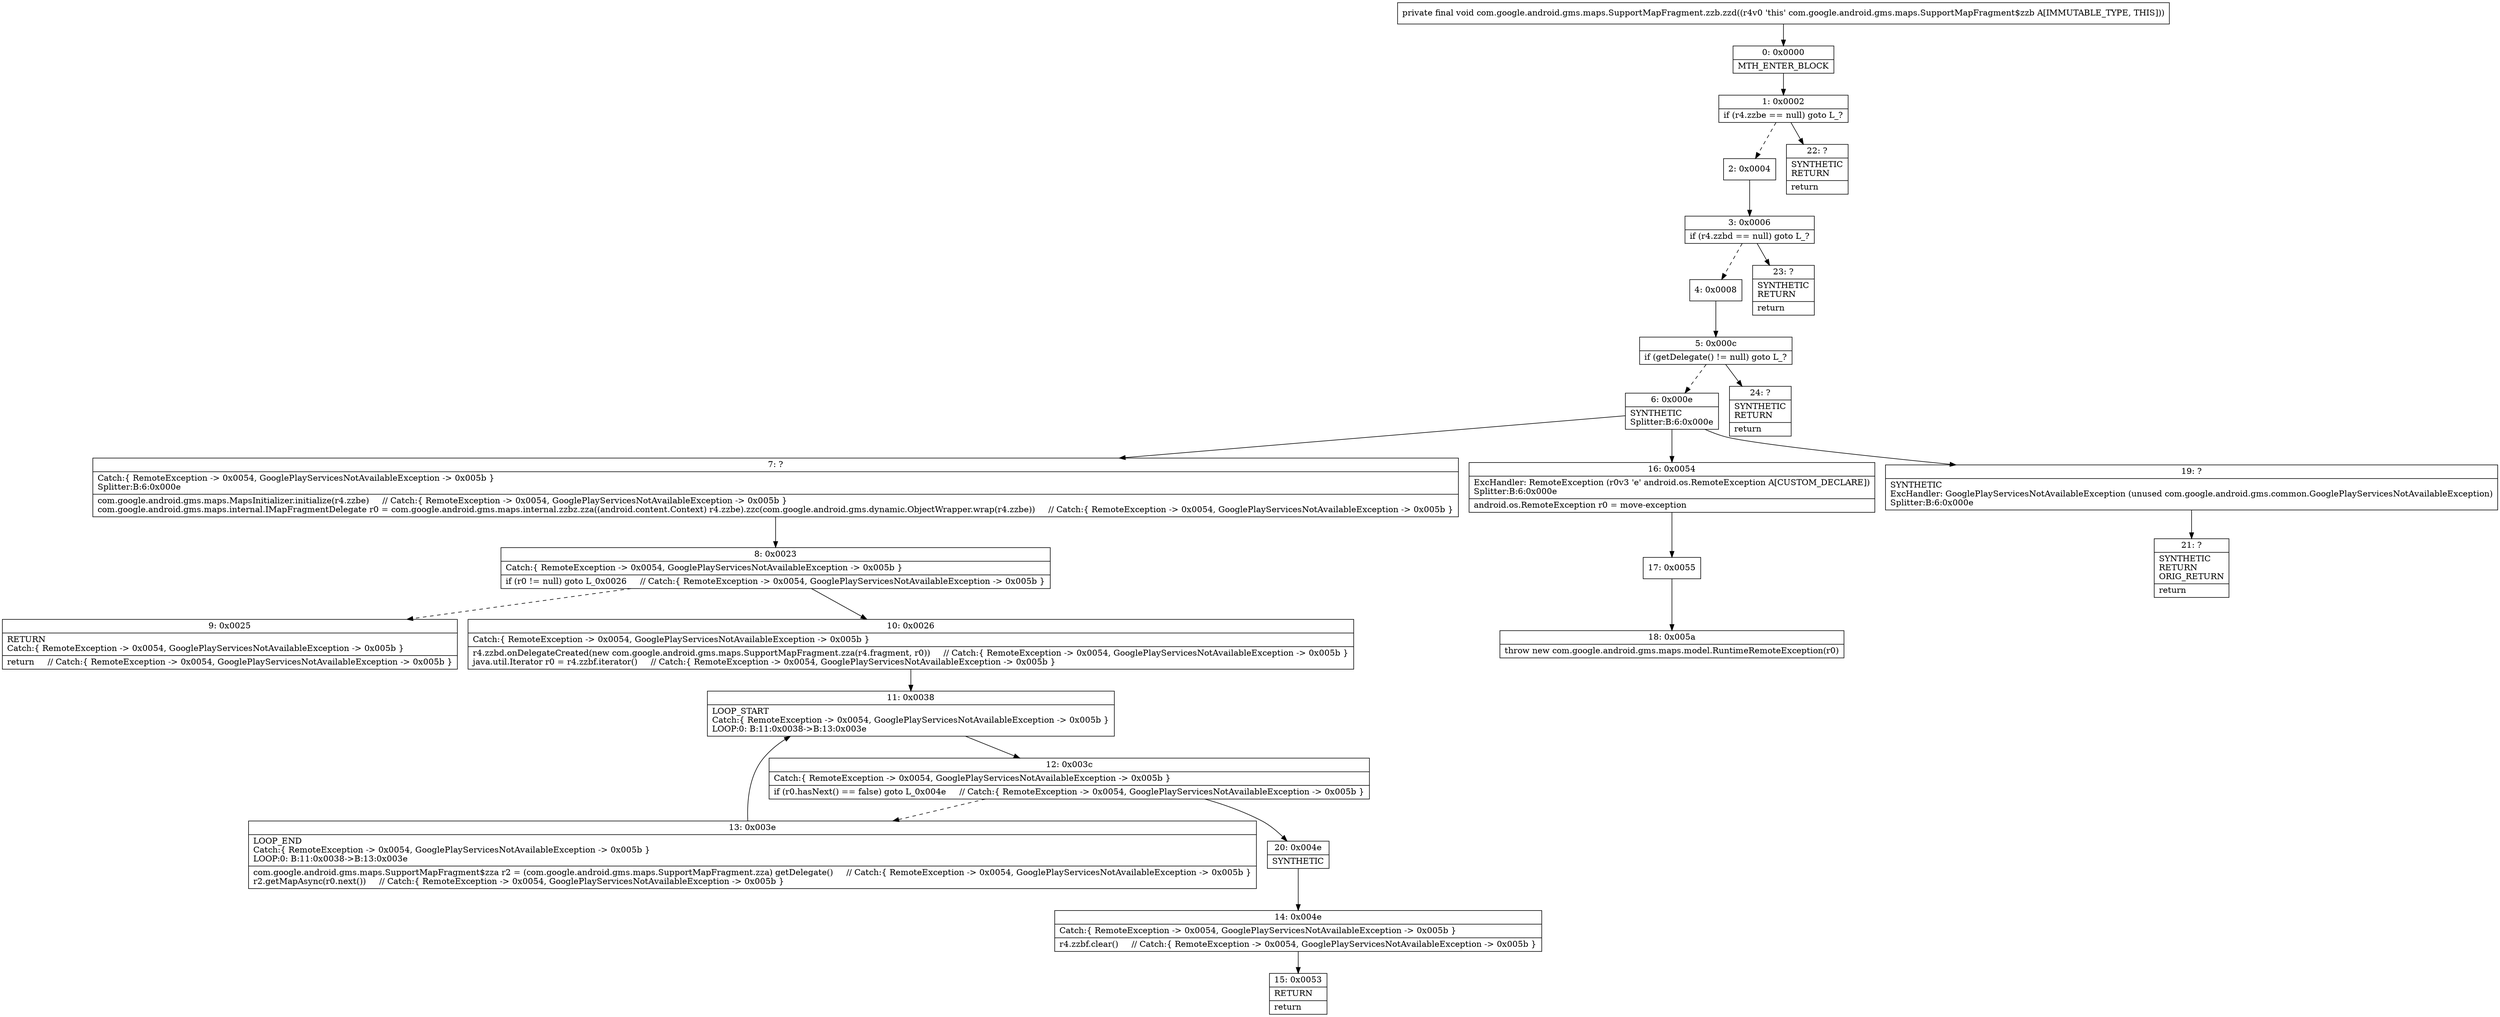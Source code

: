 digraph "CFG forcom.google.android.gms.maps.SupportMapFragment.zzb.zzd()V" {
Node_0 [shape=record,label="{0\:\ 0x0000|MTH_ENTER_BLOCK\l}"];
Node_1 [shape=record,label="{1\:\ 0x0002|if (r4.zzbe == null) goto L_?\l}"];
Node_2 [shape=record,label="{2\:\ 0x0004}"];
Node_3 [shape=record,label="{3\:\ 0x0006|if (r4.zzbd == null) goto L_?\l}"];
Node_4 [shape=record,label="{4\:\ 0x0008}"];
Node_5 [shape=record,label="{5\:\ 0x000c|if (getDelegate() != null) goto L_?\l}"];
Node_6 [shape=record,label="{6\:\ 0x000e|SYNTHETIC\lSplitter:B:6:0x000e\l}"];
Node_7 [shape=record,label="{7\:\ ?|Catch:\{ RemoteException \-\> 0x0054, GooglePlayServicesNotAvailableException \-\> 0x005b \}\lSplitter:B:6:0x000e\l|com.google.android.gms.maps.MapsInitializer.initialize(r4.zzbe)     \/\/ Catch:\{ RemoteException \-\> 0x0054, GooglePlayServicesNotAvailableException \-\> 0x005b \}\lcom.google.android.gms.maps.internal.IMapFragmentDelegate r0 = com.google.android.gms.maps.internal.zzbz.zza((android.content.Context) r4.zzbe).zzc(com.google.android.gms.dynamic.ObjectWrapper.wrap(r4.zzbe))     \/\/ Catch:\{ RemoteException \-\> 0x0054, GooglePlayServicesNotAvailableException \-\> 0x005b \}\l}"];
Node_8 [shape=record,label="{8\:\ 0x0023|Catch:\{ RemoteException \-\> 0x0054, GooglePlayServicesNotAvailableException \-\> 0x005b \}\l|if (r0 != null) goto L_0x0026     \/\/ Catch:\{ RemoteException \-\> 0x0054, GooglePlayServicesNotAvailableException \-\> 0x005b \}\l}"];
Node_9 [shape=record,label="{9\:\ 0x0025|RETURN\lCatch:\{ RemoteException \-\> 0x0054, GooglePlayServicesNotAvailableException \-\> 0x005b \}\l|return     \/\/ Catch:\{ RemoteException \-\> 0x0054, GooglePlayServicesNotAvailableException \-\> 0x005b \}\l}"];
Node_10 [shape=record,label="{10\:\ 0x0026|Catch:\{ RemoteException \-\> 0x0054, GooglePlayServicesNotAvailableException \-\> 0x005b \}\l|r4.zzbd.onDelegateCreated(new com.google.android.gms.maps.SupportMapFragment.zza(r4.fragment, r0))     \/\/ Catch:\{ RemoteException \-\> 0x0054, GooglePlayServicesNotAvailableException \-\> 0x005b \}\ljava.util.Iterator r0 = r4.zzbf.iterator()     \/\/ Catch:\{ RemoteException \-\> 0x0054, GooglePlayServicesNotAvailableException \-\> 0x005b \}\l}"];
Node_11 [shape=record,label="{11\:\ 0x0038|LOOP_START\lCatch:\{ RemoteException \-\> 0x0054, GooglePlayServicesNotAvailableException \-\> 0x005b \}\lLOOP:0: B:11:0x0038\-\>B:13:0x003e\l}"];
Node_12 [shape=record,label="{12\:\ 0x003c|Catch:\{ RemoteException \-\> 0x0054, GooglePlayServicesNotAvailableException \-\> 0x005b \}\l|if (r0.hasNext() == false) goto L_0x004e     \/\/ Catch:\{ RemoteException \-\> 0x0054, GooglePlayServicesNotAvailableException \-\> 0x005b \}\l}"];
Node_13 [shape=record,label="{13\:\ 0x003e|LOOP_END\lCatch:\{ RemoteException \-\> 0x0054, GooglePlayServicesNotAvailableException \-\> 0x005b \}\lLOOP:0: B:11:0x0038\-\>B:13:0x003e\l|com.google.android.gms.maps.SupportMapFragment$zza r2 = (com.google.android.gms.maps.SupportMapFragment.zza) getDelegate()     \/\/ Catch:\{ RemoteException \-\> 0x0054, GooglePlayServicesNotAvailableException \-\> 0x005b \}\lr2.getMapAsync(r0.next())     \/\/ Catch:\{ RemoteException \-\> 0x0054, GooglePlayServicesNotAvailableException \-\> 0x005b \}\l}"];
Node_14 [shape=record,label="{14\:\ 0x004e|Catch:\{ RemoteException \-\> 0x0054, GooglePlayServicesNotAvailableException \-\> 0x005b \}\l|r4.zzbf.clear()     \/\/ Catch:\{ RemoteException \-\> 0x0054, GooglePlayServicesNotAvailableException \-\> 0x005b \}\l}"];
Node_15 [shape=record,label="{15\:\ 0x0053|RETURN\l|return\l}"];
Node_16 [shape=record,label="{16\:\ 0x0054|ExcHandler: RemoteException (r0v3 'e' android.os.RemoteException A[CUSTOM_DECLARE])\lSplitter:B:6:0x000e\l|android.os.RemoteException r0 = move\-exception\l}"];
Node_17 [shape=record,label="{17\:\ 0x0055}"];
Node_18 [shape=record,label="{18\:\ 0x005a|throw new com.google.android.gms.maps.model.RuntimeRemoteException(r0)\l}"];
Node_19 [shape=record,label="{19\:\ ?|SYNTHETIC\lExcHandler: GooglePlayServicesNotAvailableException (unused com.google.android.gms.common.GooglePlayServicesNotAvailableException)\lSplitter:B:6:0x000e\l}"];
Node_20 [shape=record,label="{20\:\ 0x004e|SYNTHETIC\l}"];
Node_21 [shape=record,label="{21\:\ ?|SYNTHETIC\lRETURN\lORIG_RETURN\l|return\l}"];
Node_22 [shape=record,label="{22\:\ ?|SYNTHETIC\lRETURN\l|return\l}"];
Node_23 [shape=record,label="{23\:\ ?|SYNTHETIC\lRETURN\l|return\l}"];
Node_24 [shape=record,label="{24\:\ ?|SYNTHETIC\lRETURN\l|return\l}"];
MethodNode[shape=record,label="{private final void com.google.android.gms.maps.SupportMapFragment.zzb.zzd((r4v0 'this' com.google.android.gms.maps.SupportMapFragment$zzb A[IMMUTABLE_TYPE, THIS])) }"];
MethodNode -> Node_0;
Node_0 -> Node_1;
Node_1 -> Node_2[style=dashed];
Node_1 -> Node_22;
Node_2 -> Node_3;
Node_3 -> Node_4[style=dashed];
Node_3 -> Node_23;
Node_4 -> Node_5;
Node_5 -> Node_6[style=dashed];
Node_5 -> Node_24;
Node_6 -> Node_7;
Node_6 -> Node_16;
Node_6 -> Node_19;
Node_7 -> Node_8;
Node_8 -> Node_9[style=dashed];
Node_8 -> Node_10;
Node_10 -> Node_11;
Node_11 -> Node_12;
Node_12 -> Node_13[style=dashed];
Node_12 -> Node_20;
Node_13 -> Node_11;
Node_14 -> Node_15;
Node_16 -> Node_17;
Node_17 -> Node_18;
Node_19 -> Node_21;
Node_20 -> Node_14;
}

